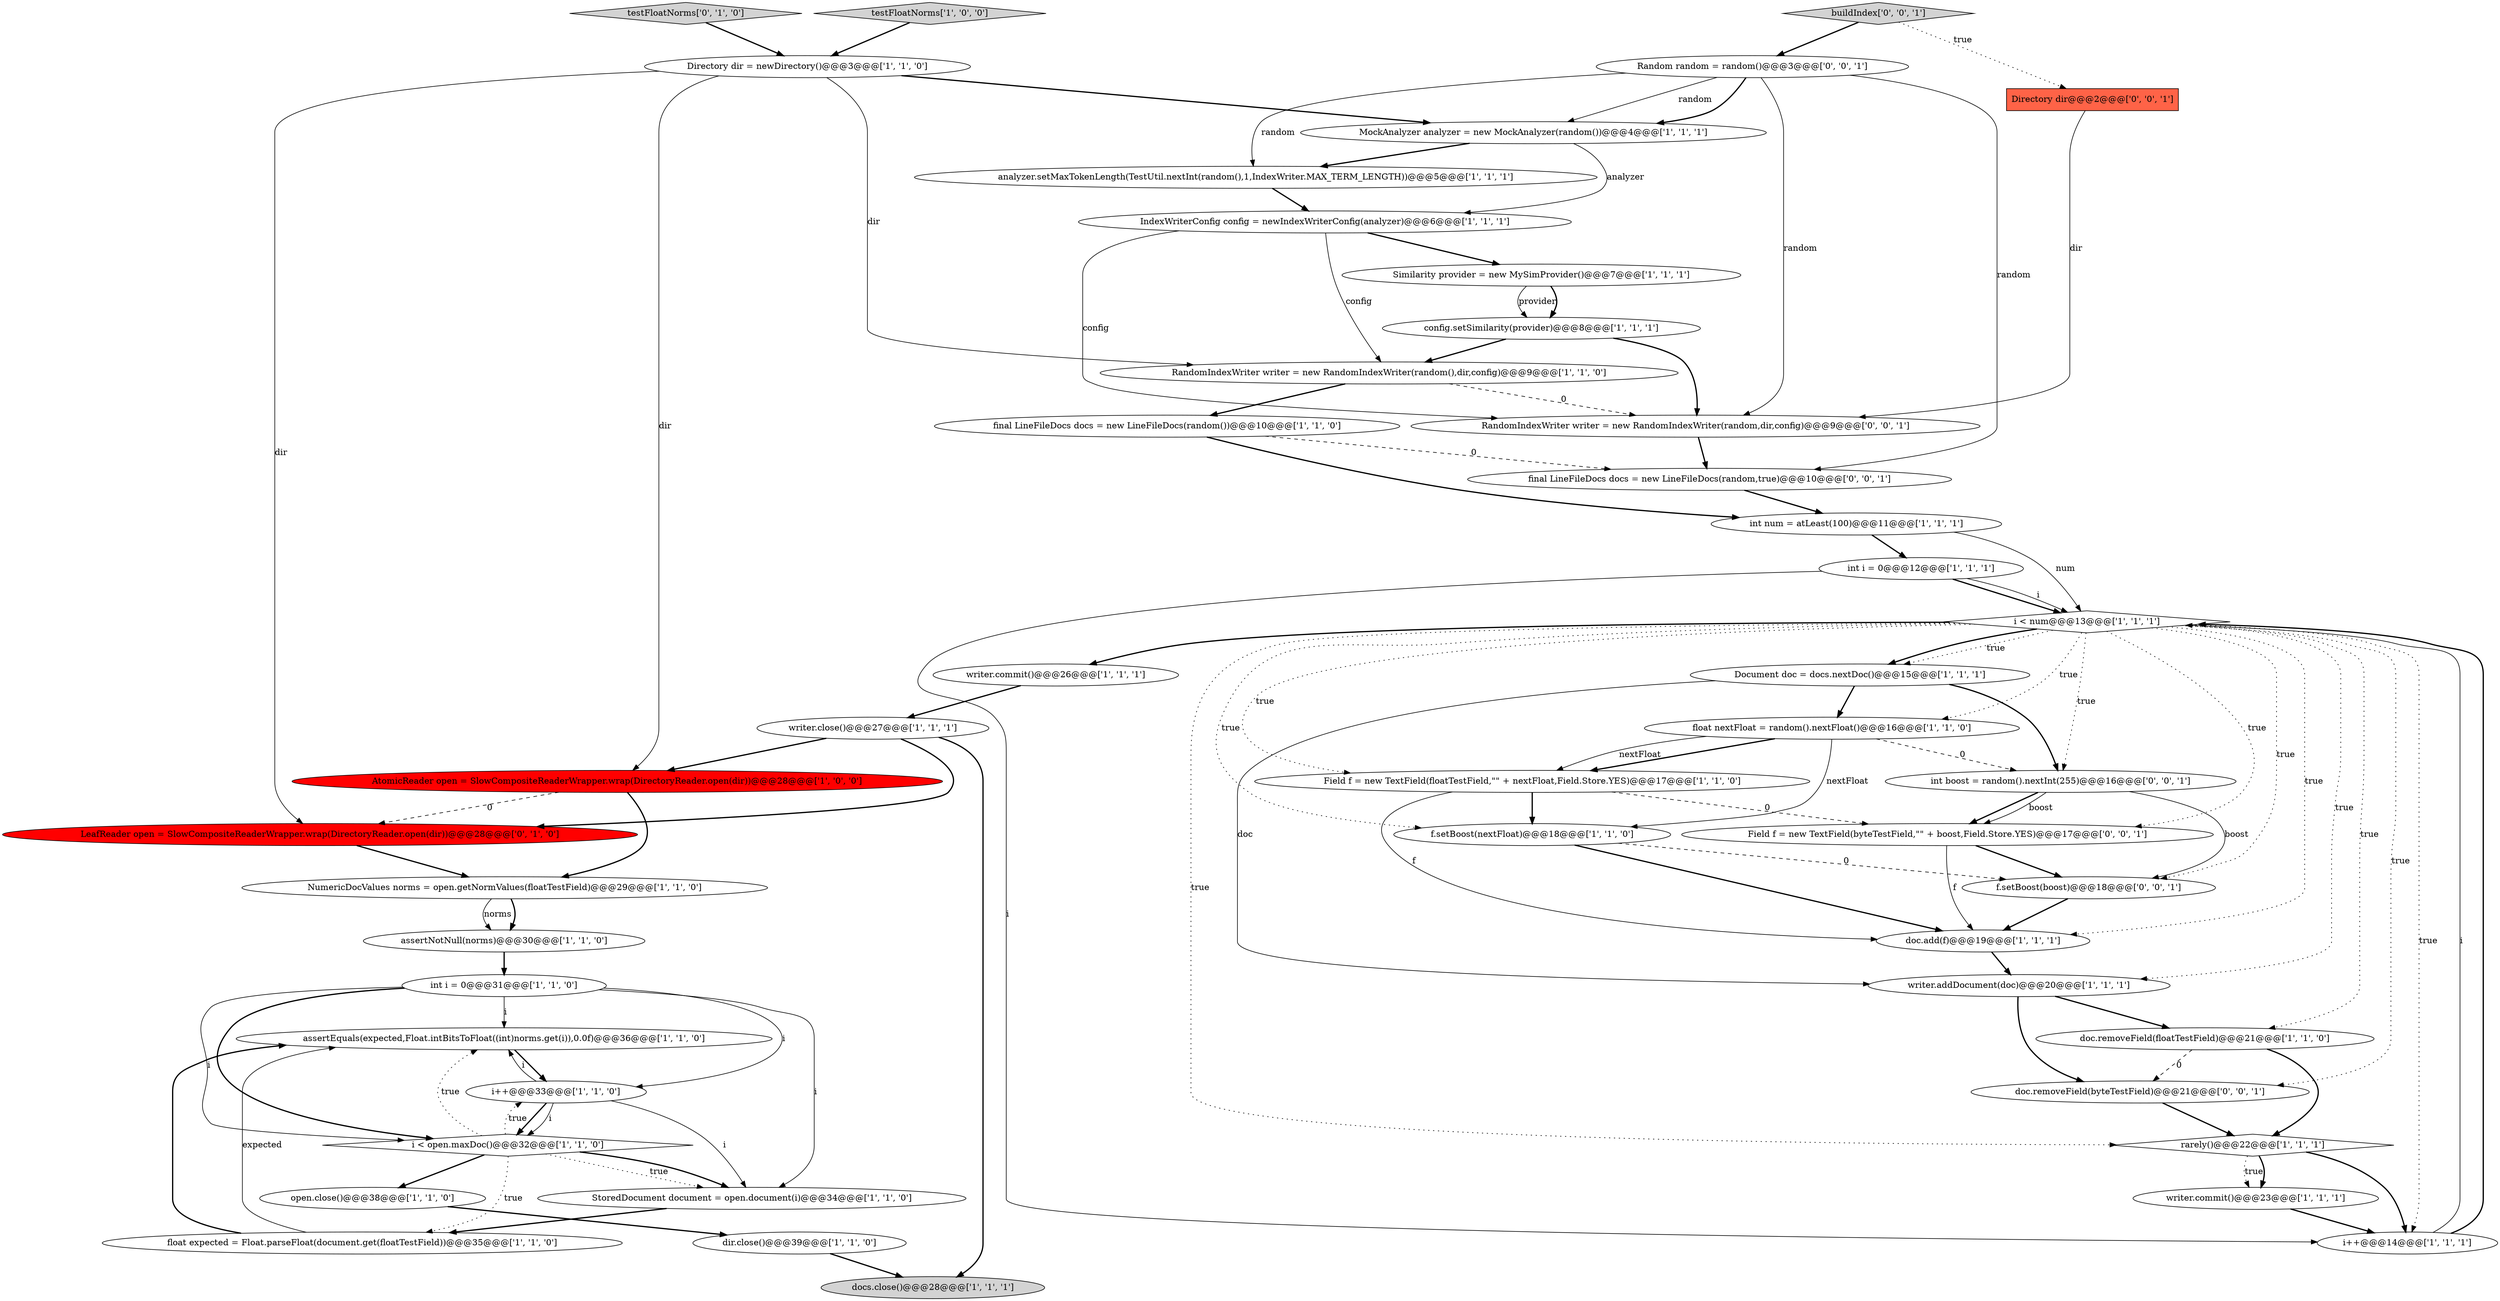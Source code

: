 digraph {
17 [style = filled, label = "MockAnalyzer analyzer = new MockAnalyzer(random())@@@4@@@['1', '1', '1']", fillcolor = white, shape = ellipse image = "AAA0AAABBB1BBB"];
0 [style = filled, label = "final LineFileDocs docs = new LineFileDocs(random())@@@10@@@['1', '1', '0']", fillcolor = white, shape = ellipse image = "AAA0AAABBB1BBB"];
21 [style = filled, label = "Directory dir = newDirectory()@@@3@@@['1', '1', '0']", fillcolor = white, shape = ellipse image = "AAA0AAABBB1BBB"];
7 [style = filled, label = "int i = 0@@@12@@@['1', '1', '1']", fillcolor = white, shape = ellipse image = "AAA0AAABBB1BBB"];
32 [style = filled, label = "docs.close()@@@28@@@['1', '1', '1']", fillcolor = lightgray, shape = ellipse image = "AAA0AAABBB1BBB"];
2 [style = filled, label = "analyzer.setMaxTokenLength(TestUtil.nextInt(random(),1,IndexWriter.MAX_TERM_LENGTH))@@@5@@@['1', '1', '1']", fillcolor = white, shape = ellipse image = "AAA0AAABBB1BBB"];
22 [style = filled, label = "int i = 0@@@31@@@['1', '1', '0']", fillcolor = white, shape = ellipse image = "AAA0AAABBB1BBB"];
30 [style = filled, label = "int num = atLeast(100)@@@11@@@['1', '1', '1']", fillcolor = white, shape = ellipse image = "AAA0AAABBB1BBB"];
33 [style = filled, label = "IndexWriterConfig config = newIndexWriterConfig(analyzer)@@@6@@@['1', '1', '1']", fillcolor = white, shape = ellipse image = "AAA0AAABBB1BBB"];
43 [style = filled, label = "int boost = random().nextInt(255)@@@16@@@['0', '0', '1']", fillcolor = white, shape = ellipse image = "AAA0AAABBB3BBB"];
44 [style = filled, label = "f.setBoost(boost)@@@18@@@['0', '0', '1']", fillcolor = white, shape = ellipse image = "AAA0AAABBB3BBB"];
4 [style = filled, label = "writer.addDocument(doc)@@@20@@@['1', '1', '1']", fillcolor = white, shape = ellipse image = "AAA0AAABBB1BBB"];
45 [style = filled, label = "Field f = new TextField(byteTestField,\"\" + boost,Field.Store.YES)@@@17@@@['0', '0', '1']", fillcolor = white, shape = ellipse image = "AAA0AAABBB3BBB"];
13 [style = filled, label = "Field f = new TextField(floatTestField,\"\" + nextFloat,Field.Store.YES)@@@17@@@['1', '1', '0']", fillcolor = white, shape = ellipse image = "AAA0AAABBB1BBB"];
12 [style = filled, label = "Similarity provider = new MySimProvider()@@@7@@@['1', '1', '1']", fillcolor = white, shape = ellipse image = "AAA0AAABBB1BBB"];
8 [style = filled, label = "writer.commit()@@@23@@@['1', '1', '1']", fillcolor = white, shape = ellipse image = "AAA0AAABBB1BBB"];
37 [style = filled, label = "testFloatNorms['0', '1', '0']", fillcolor = lightgray, shape = diamond image = "AAA0AAABBB2BBB"];
9 [style = filled, label = "writer.commit()@@@26@@@['1', '1', '1']", fillcolor = white, shape = ellipse image = "AAA0AAABBB1BBB"];
40 [style = filled, label = "final LineFileDocs docs = new LineFileDocs(random,true)@@@10@@@['0', '0', '1']", fillcolor = white, shape = ellipse image = "AAA0AAABBB3BBB"];
31 [style = filled, label = "i < num@@@13@@@['1', '1', '1']", fillcolor = white, shape = diamond image = "AAA0AAABBB1BBB"];
16 [style = filled, label = "rarely()@@@22@@@['1', '1', '1']", fillcolor = white, shape = diamond image = "AAA0AAABBB1BBB"];
24 [style = filled, label = "f.setBoost(nextFloat)@@@18@@@['1', '1', '0']", fillcolor = white, shape = ellipse image = "AAA0AAABBB1BBB"];
26 [style = filled, label = "AtomicReader open = SlowCompositeReaderWrapper.wrap(DirectoryReader.open(dir))@@@28@@@['1', '0', '0']", fillcolor = red, shape = ellipse image = "AAA1AAABBB1BBB"];
42 [style = filled, label = "Random random = random()@@@3@@@['0', '0', '1']", fillcolor = white, shape = ellipse image = "AAA0AAABBB3BBB"];
15 [style = filled, label = "float nextFloat = random().nextFloat()@@@16@@@['1', '1', '0']", fillcolor = white, shape = ellipse image = "AAA0AAABBB1BBB"];
36 [style = filled, label = "LeafReader open = SlowCompositeReaderWrapper.wrap(DirectoryReader.open(dir))@@@28@@@['0', '1', '0']", fillcolor = red, shape = ellipse image = "AAA1AAABBB2BBB"];
19 [style = filled, label = "assertNotNull(norms)@@@30@@@['1', '1', '0']", fillcolor = white, shape = ellipse image = "AAA0AAABBB1BBB"];
5 [style = filled, label = "doc.removeField(floatTestField)@@@21@@@['1', '1', '0']", fillcolor = white, shape = ellipse image = "AAA0AAABBB1BBB"];
11 [style = filled, label = "open.close()@@@38@@@['1', '1', '0']", fillcolor = white, shape = ellipse image = "AAA0AAABBB1BBB"];
6 [style = filled, label = "config.setSimilarity(provider)@@@8@@@['1', '1', '1']", fillcolor = white, shape = ellipse image = "AAA0AAABBB1BBB"];
39 [style = filled, label = "doc.removeField(byteTestField)@@@21@@@['0', '0', '1']", fillcolor = white, shape = ellipse image = "AAA0AAABBB3BBB"];
38 [style = filled, label = "buildIndex['0', '0', '1']", fillcolor = lightgray, shape = diamond image = "AAA0AAABBB3BBB"];
23 [style = filled, label = "float expected = Float.parseFloat(document.get(floatTestField))@@@35@@@['1', '1', '0']", fillcolor = white, shape = ellipse image = "AAA0AAABBB1BBB"];
20 [style = filled, label = "assertEquals(expected,Float.intBitsToFloat((int)norms.get(i)),0.0f)@@@36@@@['1', '1', '0']", fillcolor = white, shape = ellipse image = "AAA0AAABBB1BBB"];
25 [style = filled, label = "RandomIndexWriter writer = new RandomIndexWriter(random(),dir,config)@@@9@@@['1', '1', '0']", fillcolor = white, shape = ellipse image = "AAA0AAABBB1BBB"];
1 [style = filled, label = "doc.add(f)@@@19@@@['1', '1', '1']", fillcolor = white, shape = ellipse image = "AAA0AAABBB1BBB"];
28 [style = filled, label = "testFloatNorms['1', '0', '0']", fillcolor = lightgray, shape = diamond image = "AAA0AAABBB1BBB"];
14 [style = filled, label = "writer.close()@@@27@@@['1', '1', '1']", fillcolor = white, shape = ellipse image = "AAA0AAABBB1BBB"];
35 [style = filled, label = "dir.close()@@@39@@@['1', '1', '0']", fillcolor = white, shape = ellipse image = "AAA0AAABBB1BBB"];
18 [style = filled, label = "Document doc = docs.nextDoc()@@@15@@@['1', '1', '1']", fillcolor = white, shape = ellipse image = "AAA0AAABBB1BBB"];
29 [style = filled, label = "NumericDocValues norms = open.getNormValues(floatTestField)@@@29@@@['1', '1', '0']", fillcolor = white, shape = ellipse image = "AAA0AAABBB1BBB"];
34 [style = filled, label = "i < open.maxDoc()@@@32@@@['1', '1', '0']", fillcolor = white, shape = diamond image = "AAA0AAABBB1BBB"];
41 [style = filled, label = "RandomIndexWriter writer = new RandomIndexWriter(random,dir,config)@@@9@@@['0', '0', '1']", fillcolor = white, shape = ellipse image = "AAA0AAABBB3BBB"];
46 [style = filled, label = "Directory dir@@@2@@@['0', '0', '1']", fillcolor = tomato, shape = box image = "AAA0AAABBB3BBB"];
27 [style = filled, label = "i++@@@33@@@['1', '1', '0']", fillcolor = white, shape = ellipse image = "AAA0AAABBB1BBB"];
3 [style = filled, label = "i++@@@14@@@['1', '1', '1']", fillcolor = white, shape = ellipse image = "AAA0AAABBB1BBB"];
10 [style = filled, label = "StoredDocument document = open.document(i)@@@34@@@['1', '1', '0']", fillcolor = white, shape = ellipse image = "AAA0AAABBB1BBB"];
23->20 [style = solid, label="expected"];
0->30 [style = bold, label=""];
7->3 [style = solid, label="i"];
31->9 [style = bold, label=""];
36->29 [style = bold, label=""];
42->17 [style = solid, label="random"];
7->31 [style = bold, label=""];
30->31 [style = solid, label="num"];
34->20 [style = dotted, label="true"];
42->40 [style = solid, label="random"];
38->42 [style = bold, label=""];
21->36 [style = solid, label="dir"];
20->27 [style = bold, label=""];
34->23 [style = dotted, label="true"];
13->45 [style = dashed, label="0"];
28->21 [style = bold, label=""];
34->27 [style = dotted, label="true"];
6->41 [style = bold, label=""];
9->14 [style = bold, label=""];
44->1 [style = bold, label=""];
31->3 [style = dotted, label="true"];
31->44 [style = dotted, label="true"];
3->31 [style = solid, label="i"];
31->39 [style = dotted, label="true"];
38->46 [style = dotted, label="true"];
16->3 [style = bold, label=""];
1->4 [style = bold, label=""];
15->13 [style = bold, label=""];
18->15 [style = bold, label=""];
37->21 [style = bold, label=""];
7->31 [style = solid, label="i"];
31->5 [style = dotted, label="true"];
5->39 [style = dashed, label="0"];
42->2 [style = solid, label="random"];
43->45 [style = bold, label=""];
25->41 [style = dashed, label="0"];
22->27 [style = solid, label="i"];
33->25 [style = solid, label="config"];
17->2 [style = bold, label=""];
30->7 [style = bold, label=""];
31->15 [style = dotted, label="true"];
2->33 [style = bold, label=""];
31->43 [style = dotted, label="true"];
27->34 [style = solid, label="i"];
19->22 [style = bold, label=""];
46->41 [style = solid, label="dir"];
14->36 [style = bold, label=""];
25->0 [style = bold, label=""];
16->8 [style = dotted, label="true"];
23->20 [style = bold, label=""];
39->16 [style = bold, label=""];
15->24 [style = solid, label="nextFloat"];
13->24 [style = bold, label=""];
16->8 [style = bold, label=""];
4->39 [style = bold, label=""];
31->45 [style = dotted, label="true"];
8->3 [style = bold, label=""];
34->10 [style = dotted, label="true"];
15->43 [style = dashed, label="0"];
35->32 [style = bold, label=""];
24->44 [style = dashed, label="0"];
33->12 [style = bold, label=""];
45->44 [style = bold, label=""];
31->18 [style = dotted, label="true"];
5->16 [style = bold, label=""];
27->34 [style = bold, label=""];
43->45 [style = solid, label="boost"];
29->19 [style = bold, label=""];
41->40 [style = bold, label=""];
31->1 [style = dotted, label="true"];
10->23 [style = bold, label=""];
21->26 [style = solid, label="dir"];
22->10 [style = solid, label="i"];
40->30 [style = bold, label=""];
12->6 [style = solid, label="provider"];
31->13 [style = dotted, label="true"];
24->1 [style = bold, label=""];
14->32 [style = bold, label=""];
4->5 [style = bold, label=""];
21->25 [style = solid, label="dir"];
13->1 [style = solid, label="f"];
18->4 [style = solid, label="doc"];
17->33 [style = solid, label="analyzer"];
27->10 [style = solid, label="i"];
3->31 [style = bold, label=""];
43->44 [style = solid, label="boost"];
26->29 [style = bold, label=""];
42->17 [style = bold, label=""];
31->18 [style = bold, label=""];
22->34 [style = solid, label="i"];
42->41 [style = solid, label="random"];
31->16 [style = dotted, label="true"];
12->6 [style = bold, label=""];
34->10 [style = bold, label=""];
27->20 [style = solid, label="i"];
34->11 [style = bold, label=""];
11->35 [style = bold, label=""];
22->20 [style = solid, label="i"];
14->26 [style = bold, label=""];
18->43 [style = bold, label=""];
33->41 [style = solid, label="config"];
22->34 [style = bold, label=""];
45->1 [style = solid, label="f"];
26->36 [style = dashed, label="0"];
31->24 [style = dotted, label="true"];
15->13 [style = solid, label="nextFloat"];
0->40 [style = dashed, label="0"];
31->4 [style = dotted, label="true"];
21->17 [style = bold, label=""];
29->19 [style = solid, label="norms"];
6->25 [style = bold, label=""];
}
